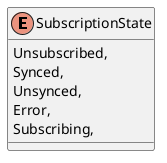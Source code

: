 @startuml
enum SubscriptionState {
    Unsubscribed,
    Synced,
    Unsynced,
    Error,
    Subscribing,
}
@enduml
